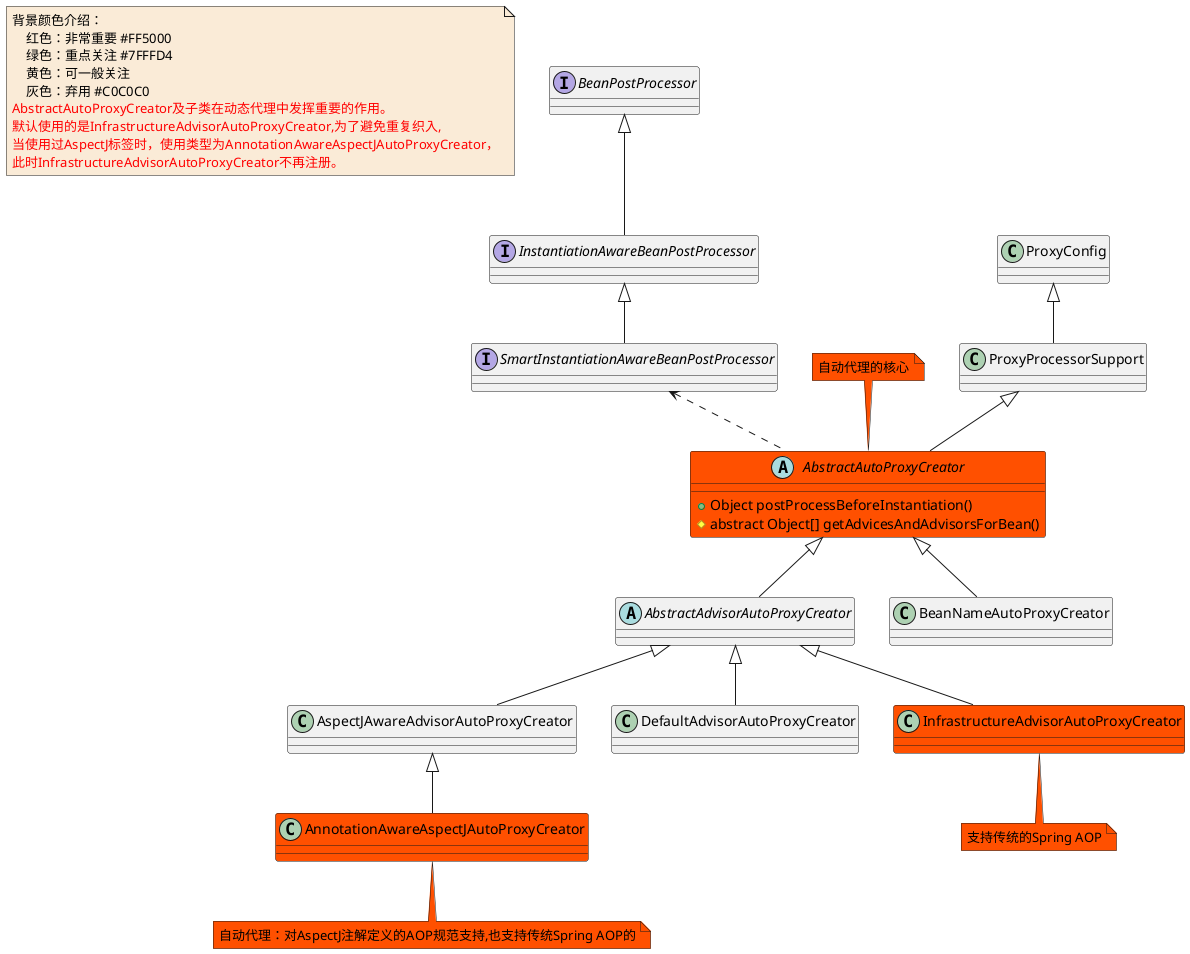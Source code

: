 @startuml

note  as N1 #FAEBD7
    背景颜色介绍：
        红色：非常重要 #FF5000
        绿色：重点关注 #7FFFD4
        黄色：可一般关注
        灰色：弃用 #C0C0C0
    <font color=red>AbstractAutoProxyCreator及子类在动态代理中发挥重要的作用。</font>
    <font color=red>默认使用的是InfrastructureAdvisorAutoProxyCreator,为了避免重复织入,</font>
    <font color=red>当使用过AspectJ标签时，使用类型为AnnotationAwareAspectJAutoProxyCreator，</font>
    <font color=red>此时InfrastructureAdvisorAutoProxyCreator不再注册。</font>
end note

interface BeanPostProcessor
abstract class AbstractAdvisorAutoProxyCreator
abstract class AbstractAutoProxyCreator #FF5000
AbstractAutoProxyCreator : +Object postProcessBeforeInstantiation()
AbstractAutoProxyCreator : #abstract Object[] getAdvicesAndAdvisorsForBean()
note top #FF5000: 自动代理的核心
class AnnotationAwareAspectJAutoProxyCreator #FF5000
note bottom #FF5000 : 自动代理：对AspectJ注解定义的AOP规范支持,也支持传统Spring AOP的
class AspectJAwareAdvisorAutoProxyCreator
class BeanNameAutoProxyCreator
class DefaultAdvisorAutoProxyCreator
class InfrastructureAdvisorAutoProxyCreator #FF5000
note bottom #FF5000 :支持传统的Spring AOP
interface InstantiationAwareBeanPostProcessor
interface SmartInstantiationAwareBeanPostProcessor

class ProxyConfig
class ProxyProcessorSupport


AbstractAutoProxyCreator <|-- AbstractAdvisorAutoProxyCreator
AbstractAutoProxyCreator <|-- BeanNameAutoProxyCreator



AbstractAdvisorAutoProxyCreator <|-- AspectJAwareAdvisorAutoProxyCreator
AbstractAdvisorAutoProxyCreator <|-- DefaultAdvisorAutoProxyCreator
AbstractAdvisorAutoProxyCreator <|-- InfrastructureAdvisorAutoProxyCreator


AspectJAwareAdvisorAutoProxyCreator <|-- AnnotationAwareAspectJAutoProxyCreator



BeanPostProcessor <|-- InstantiationAwareBeanPostProcessor


InstantiationAwareBeanPostProcessor <|-- SmartInstantiationAwareBeanPostProcessor


ProxyConfig <|-- ProxyProcessorSupport
ProxyProcessorSupport <|-- AbstractAutoProxyCreator

SmartInstantiationAwareBeanPostProcessor <.. AbstractAutoProxyCreator

@enduml